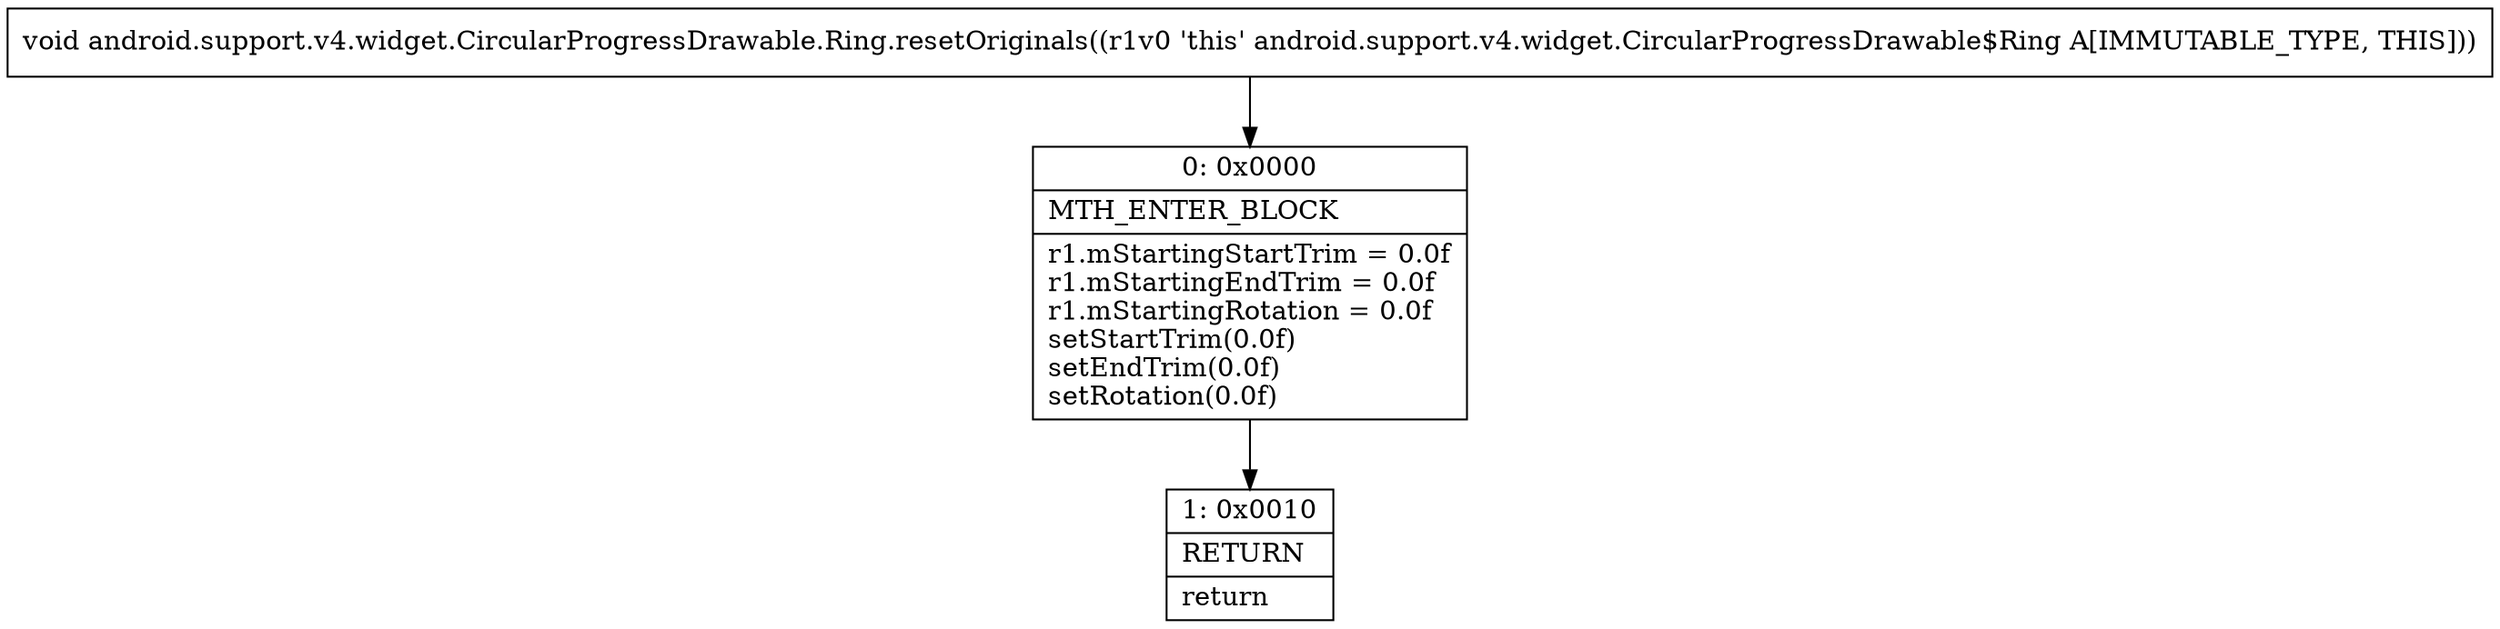 digraph "CFG forandroid.support.v4.widget.CircularProgressDrawable.Ring.resetOriginals()V" {
Node_0 [shape=record,label="{0\:\ 0x0000|MTH_ENTER_BLOCK\l|r1.mStartingStartTrim = 0.0f\lr1.mStartingEndTrim = 0.0f\lr1.mStartingRotation = 0.0f\lsetStartTrim(0.0f)\lsetEndTrim(0.0f)\lsetRotation(0.0f)\l}"];
Node_1 [shape=record,label="{1\:\ 0x0010|RETURN\l|return\l}"];
MethodNode[shape=record,label="{void android.support.v4.widget.CircularProgressDrawable.Ring.resetOriginals((r1v0 'this' android.support.v4.widget.CircularProgressDrawable$Ring A[IMMUTABLE_TYPE, THIS])) }"];
MethodNode -> Node_0;
Node_0 -> Node_1;
}

